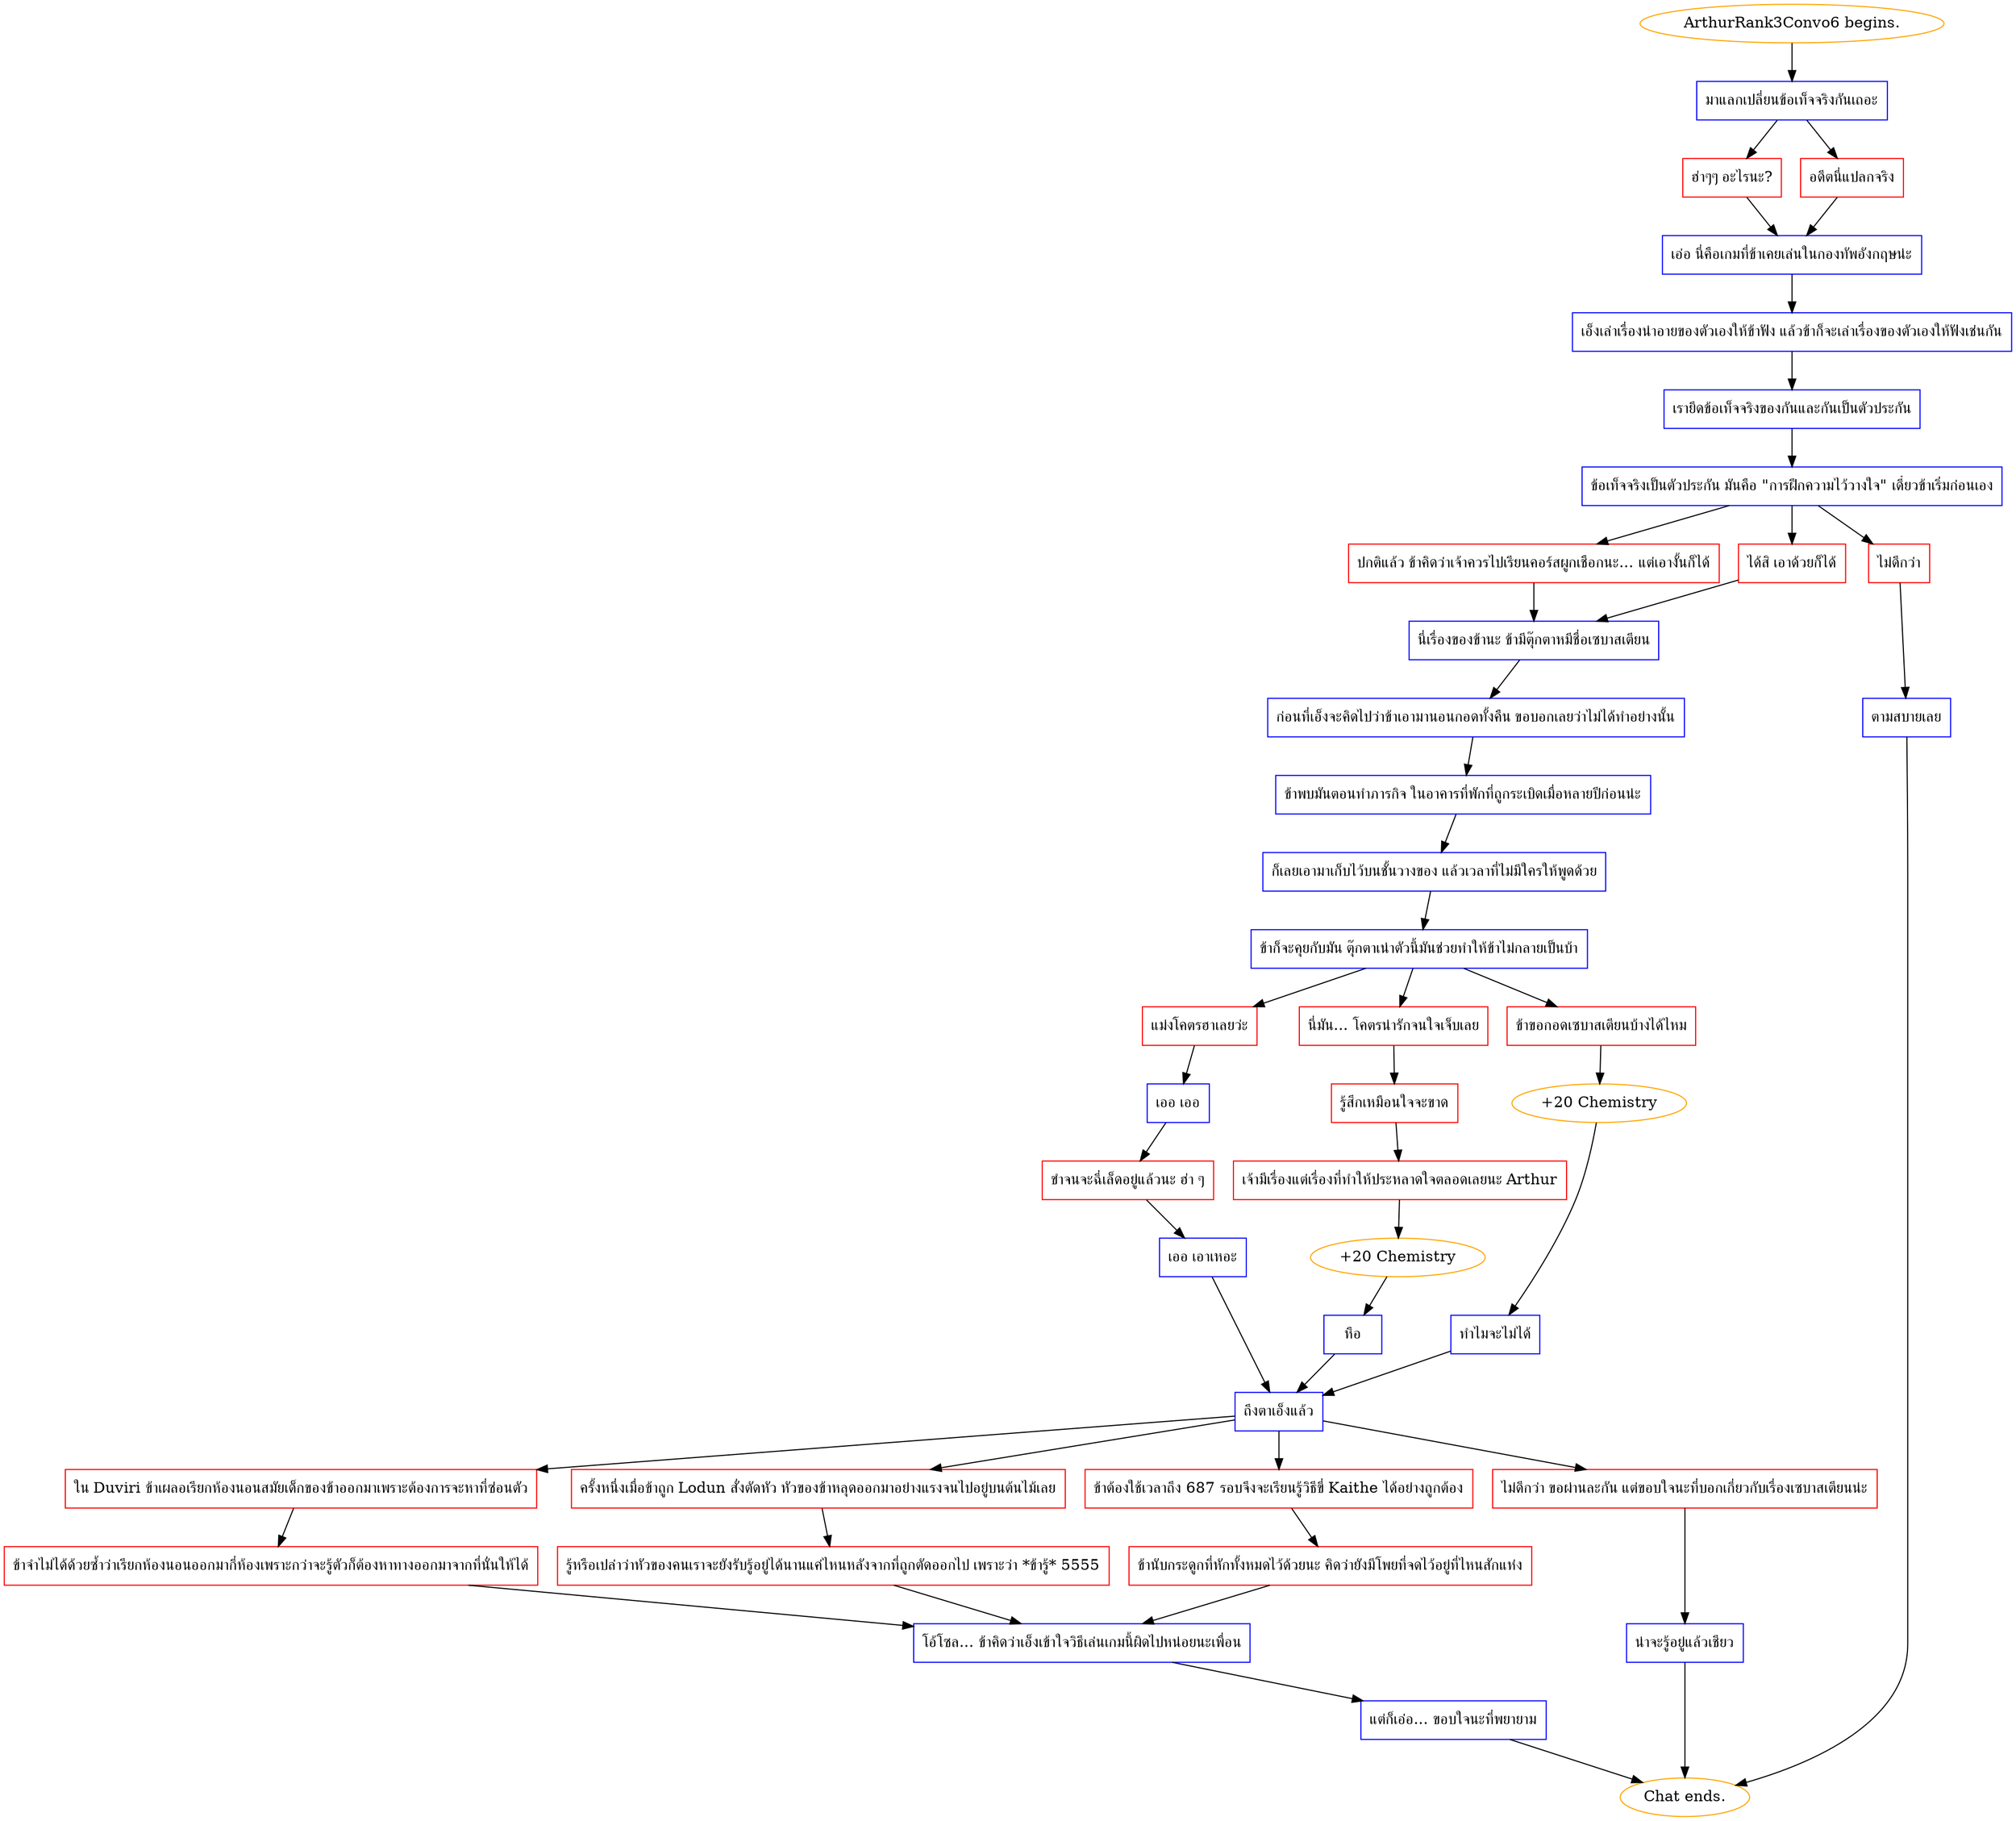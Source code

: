 digraph {
	"ArthurRank3Convo6 begins." [color=orange];
		"ArthurRank3Convo6 begins." -> j133051259;
	j133051259 [label="มาแลกเปลี่ยนข้อเท็จจริงกันเถอะ",shape=box,color=blue];
		j133051259 -> j112946840;
		j133051259 -> j1626555001;
	j112946840 [label="ฮ่าๆๆ อะไรนะ?",shape=box,color=red];
		j112946840 -> j2285402432;
	j1626555001 [label="อดีตนี่แปลกจริง",shape=box,color=red];
		j1626555001 -> j2285402432;
	j2285402432 [label="เอ่อ นี่คือเกมที่ข้าเคยเล่นในกองทัพอังกฤษน่ะ",shape=box,color=blue];
		j2285402432 -> j671552986;
	j671552986 [label="เอ็งเล่าเรื่องน่าอายของตัวเองให้ข้าฟัง แล้วข้าก็จะเล่าเรื่องของตัวเองให้ฟังเช่นกัน",shape=box,color=blue];
		j671552986 -> j3661583271;
	j3661583271 [label="เรายึดข้อเท็จจริงของกันและกันเป็นตัวประกัน",shape=box,color=blue];
		j3661583271 -> j3570298054;
	j3570298054 [label="ข้อเท็จจริงเป็นตัวประกัน มันคือ \"การฝึกความไว้วางใจ\" เดี๋ยวข้าเริ่มก่อนเอง",shape=box,color=blue];
		j3570298054 -> j3624862019;
		j3570298054 -> j2540925522;
		j3570298054 -> j189693369;
	j3624862019 [label="ปกติแล้ว ข้าคิดว่าเจ้าควรไปเรียนคอร์สผูกเชือกนะ... แต่เอางั้นก็ได้",shape=box,color=red];
		j3624862019 -> j3806531396;
	j2540925522 [label="ได้สิ เอาด้วยก็ได้",shape=box,color=red];
		j2540925522 -> j3806531396;
	j189693369 [label="ไม่ดีกว่า",shape=box,color=red];
		j189693369 -> j132693350;
	j3806531396 [label="นี่เรื่องของข้านะ ข้ามีตุ๊กตาหมีชื่อเซบาสเตียน",shape=box,color=blue];
		j3806531396 -> j1862075575;
	j132693350 [label="ตามสบายเลย",shape=box,color=blue];
		j132693350 -> "Chat ends.";
	j1862075575 [label="ก่อนที่เอ็งจะคิดไปว่าข้าเอามานอนกอดทั้งคืน ขอบอกเลยว่าไม่ได้ทำอย่างนั้น",shape=box,color=blue];
		j1862075575 -> j1455434979;
	"Chat ends." [color=orange];
	j1455434979 [label="ข้าพบมันตอนทำภารกิจ ในอาคารที่พักที่ถูกระเบิดเมื่อหลายปีก่อนน่ะ",shape=box,color=blue];
		j1455434979 -> j2152343506;
	j2152343506 [label="ก็เลยเอามาเก็บไว้บนชั้นวางของ แล้วเวลาที่ไม่มีใครให้พูดด้วย",shape=box,color=blue];
		j2152343506 -> j628376152;
	j628376152 [label="ข้าก็จะคุยกับมัน ตุ๊กตาเน่าตัวนี้มันช่วยทำให้ข้าไม่กลายเป็นบ้า",shape=box,color=blue];
		j628376152 -> j2431213723;
		j628376152 -> j2670694630;
		j628376152 -> j2690212032;
	j2431213723 [label="แม่งโคตรฮาเลยว่ะ",shape=box,color=red];
		j2431213723 -> j2282960617;
	j2670694630 [label="นี่มัน... โคตรน่ารักจนใจเจ็บเลย",shape=box,color=red];
		j2670694630 -> j1400425614;
	j2690212032 [label="ข้าขอกอดเซบาสเตียนบ้างได้ไหม",shape=box,color=red];
		j2690212032 -> j1612656463;
	j2282960617 [label="เออ เออ",shape=box,color=blue];
		j2282960617 -> j2309329609;
	j1400425614 [label="รู้สึกเหมือนใจจะขาด",shape=box,color=red];
		j1400425614 -> j1224809926;
	j1612656463 [label="+20 Chemistry",color=orange];
		j1612656463 -> j967284490;
	j2309329609 [label="ขำจนจะฉี่เล็ดอยู่แล้วนะ ฮ่า ๆ",shape=box,color=red];
		j2309329609 -> j2677466760;
	j1224809926 [label="เจ้ามีเรื่องแต่เรื่องที่ทำให้ประหลาดใจตลอดเลยนะ Arthur",shape=box,color=red];
		j1224809926 -> j2949522864;
	j967284490 [label="ทำไมจะไม่ได้",shape=box,color=blue];
		j967284490 -> j2799129319;
	j2677466760 [label="เออ เอาเหอะ",shape=box,color=blue];
		j2677466760 -> j2799129319;
	j2949522864 [label="+20 Chemistry",color=orange];
		j2949522864 -> j3516460239;
	j2799129319 [label="ถึงตาเอ็งแล้ว",shape=box,color=blue];
		j2799129319 -> j4099929178;
		j2799129319 -> j2818355756;
		j2799129319 -> j666389194;
		j2799129319 -> j2290982994;
	j3516460239 [label="หือ",shape=box,color=blue];
		j3516460239 -> j2799129319;
	j4099929178 [label="ใน Duviri ข้าเผลอเรียกห้องนอนสมัยเด็กของข้าออกมาเพราะต้องการจะหาที่ซ่อนตัว",shape=box,color=red];
		j4099929178 -> j3359410965;
	j2818355756 [label="ครั้งหนึ่งเมื่อข้าถูก Lodun สั่งตัดหัว หัวของข้าหลุดออกมาอย่างแรงจนไปอยู่บนต้นไม้เลย",shape=box,color=red];
		j2818355756 -> j4210159813;
	j666389194 [label="ข้าต้องใช้เวลาถึง 687 รอบจึงจะเรียนรู้วิธีขี่ Kaithe ได้อย่างถูกต้อง",shape=box,color=red];
		j666389194 -> j3890865905;
	j2290982994 [label="ไม่ดีกว่า ขอผ่านละกัน แต่ขอบใจนะที่บอกเกี่ยวกับเรื่องเซบาสเตียนน่ะ",shape=box,color=red];
		j2290982994 -> j407731369;
	j3359410965 [label="ข้าจำไม่ได้ด้วยซ้ำว่าเรียกห้องนอนออกมากี่ห้องเพราะกว่าจะรู้ตัวก็ต้องหาทางออกมาจากที่นั่นให้ได้",shape=box,color=red];
		j3359410965 -> j1038798852;
	j4210159813 [label="รู้หรือเปล่าว่าหัวของคนเราจะยังรับรู้อยู่ได้นานแค่ไหนหลังจากที่ถูกตัดออกไป เพราะว่า *ข้ารู้* 5555",shape=box,color=red];
		j4210159813 -> j1038798852;
	j3890865905 [label="ข้านับกระดูกที่หักทั้งหมดไว้ด้วยนะ คิดว่ายังมีโพยที่จดไว้อยู่ที่ไหนสักแห่ง",shape=box,color=red];
		j3890865905 -> j1038798852;
	j407731369 [label="น่าจะรู้อยู่แล้วเชียว",shape=box,color=blue];
		j407731369 -> "Chat ends.";
	j1038798852 [label="โอ้โซล... ข้าคิดว่าเอ็งเข้าใจวิธีเล่นเกมนี้ผิดไปหน่อยนะเพื่อน",shape=box,color=blue];
		j1038798852 -> j2442309674;
	j2442309674 [label="แต่ก็เอ่อ... ขอบใจนะที่พยายาม",shape=box,color=blue];
		j2442309674 -> "Chat ends.";
}